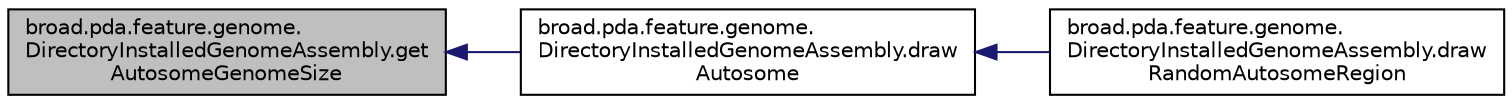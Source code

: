 digraph "broad.pda.feature.genome.DirectoryInstalledGenomeAssembly.getAutosomeGenomeSize"
{
  edge [fontname="Helvetica",fontsize="10",labelfontname="Helvetica",labelfontsize="10"];
  node [fontname="Helvetica",fontsize="10",shape=record];
  rankdir="LR";
  Node1 [label="broad.pda.feature.genome.\lDirectoryInstalledGenomeAssembly.get\lAutosomeGenomeSize",height=0.2,width=0.4,color="black", fillcolor="grey75", style="filled" fontcolor="black"];
  Node1 -> Node2 [dir="back",color="midnightblue",fontsize="10",style="solid"];
  Node2 [label="broad.pda.feature.genome.\lDirectoryInstalledGenomeAssembly.draw\lAutosome",height=0.2,width=0.4,color="black", fillcolor="white", style="filled",URL="$classbroad_1_1pda_1_1feature_1_1genome_1_1_directory_installed_genome_assembly.html#ab69f195e8dfa718d21863147428bfbdd"];
  Node2 -> Node3 [dir="back",color="midnightblue",fontsize="10",style="solid"];
  Node3 [label="broad.pda.feature.genome.\lDirectoryInstalledGenomeAssembly.draw\lRandomAutosomeRegion",height=0.2,width=0.4,color="black", fillcolor="white", style="filled",URL="$classbroad_1_1pda_1_1feature_1_1genome_1_1_directory_installed_genome_assembly.html#a29804a72a54c40725c80bb8d6b358687"];
}

